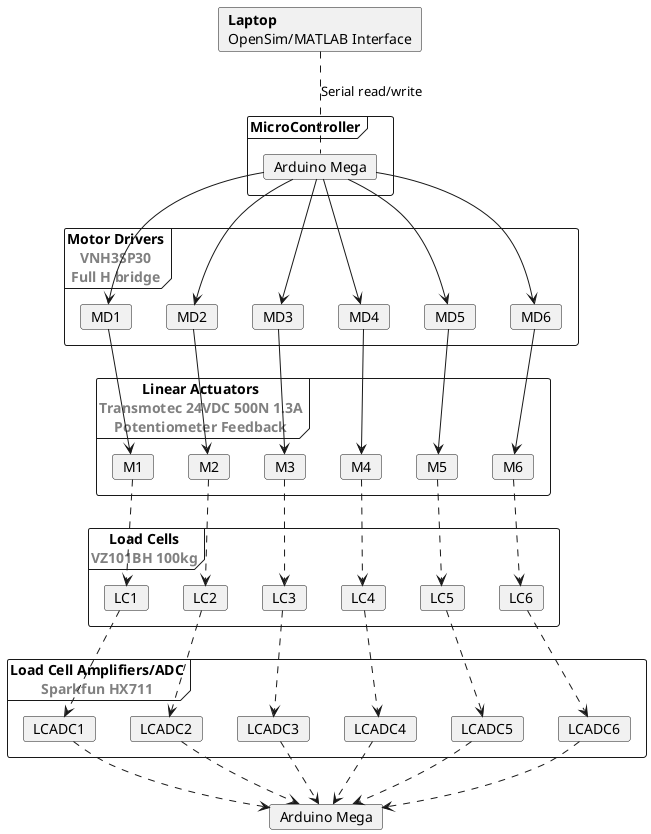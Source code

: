 @startuml
skinparam monochrome true
skinparam packageStyle frame

card "<b>Laptop</b>\nOpenSim/MATLAB Interface" as Laptop

package "MicroController" {
card "Arduino Mega" as Arduino
}

card "Arduino Mega" as Arduino2

package "Motor Drivers\n<color:grey>VNH3SP30</color>\n<color:grey>Full H bridge</color>" as MotorDrivers {
card "MD1" as Motor1
card "MD2" as Motor2
card "MD3" as Motor3
card "MD4" as Motor4
card "MD5" as Motor5
card "MD6" as Motor6
}

package "Linear Actuators\n<color:grey>Transmotec 24VDC 500N 1.3A</color>\n<color:grey>Potentiometer Feedback</color>" as LinearActuators {
card M1
card M2
card M3
card M4
card M5
card M6
}

package "Load Cells\n<color:grey>VZ101BH 100kg</color>" as LoadCells {
card "LC1" as L1
card "LC2" as L2
card "LC3" as L3
card "LC4" as L4
card "LC5" as L5
card "LC6" as L6
}

package "Load Cell Amplifiers/ADC\n<color:grey>Sparkfun HX711</color>" as LoadCellsAmp {
card "LCADC1" as LCA1
card "LCADC2" as LCA2
card "LCADC3" as LCA3
card "LCADC4" as LCA4
card "LCADC5" as LCA5
card "LCADC6" as LCA6
}

Laptop .- Arduino : Serial read/write

Arduino --> Motor1
Arduino --> Motor2
Arduino --> Motor3
Arduino --> Motor4
Arduino --> Motor5
Arduino --> Motor6

Motor1 --> M1
Motor2 --> M2
Motor3 --> M3
Motor4 --> M4
Motor5 --> M5
Motor6 --> M6

M1 .-> L1
M2 .-> L2
M3 .-> L3
M4 .-> L4
M5 .-> L5
M6 .-> L6

L1 .-> LCA1
L2 .-> LCA2
L3 .-> LCA3
L4 .-> LCA4
L5 .-> LCA5
L6 .-> LCA6

LCA1 .-> Arduino2
LCA2 .-> Arduino2
LCA3 .-> Arduino2
LCA4 .-> Arduino2
LCA5 .-> Arduino2
LCA6 .-> Arduino2

@enduml